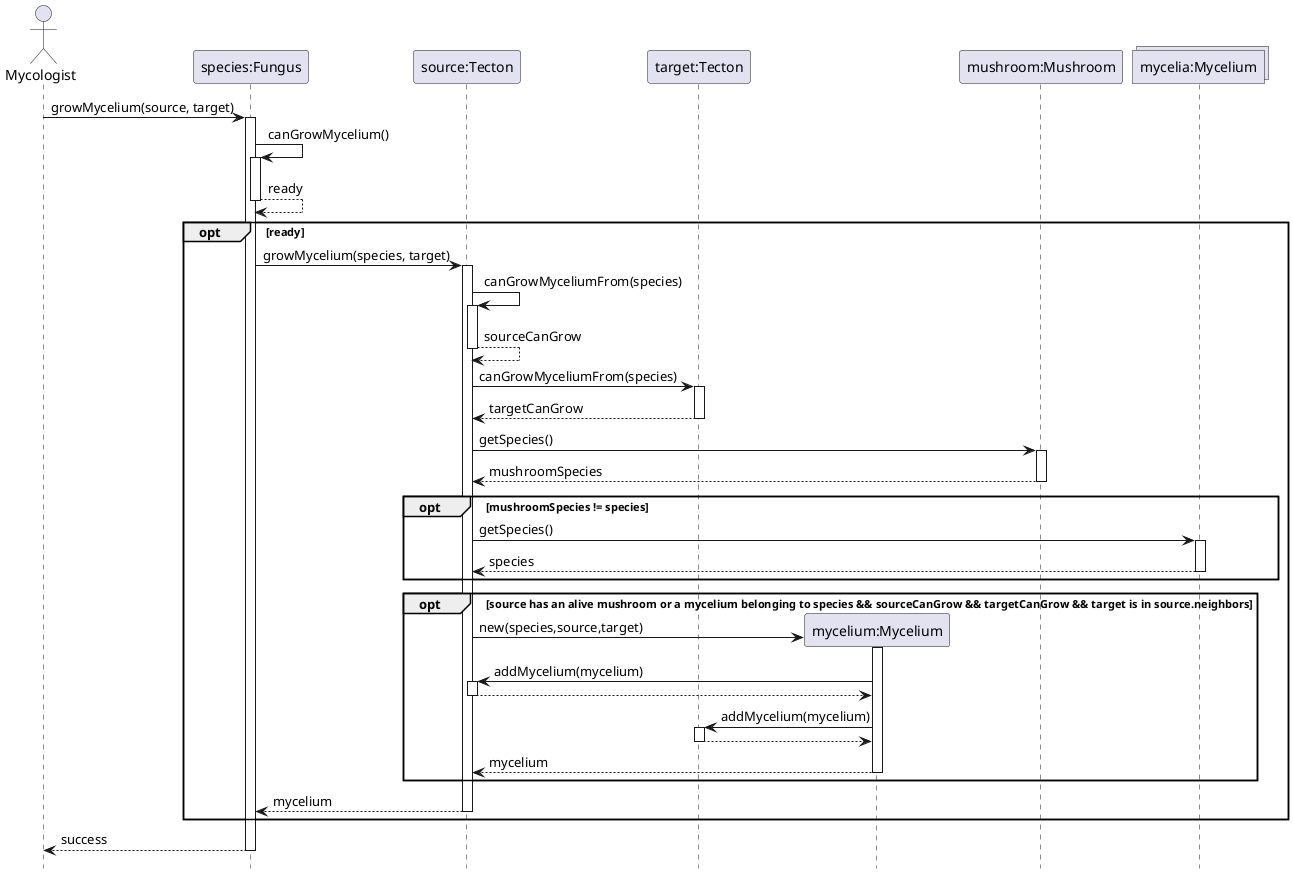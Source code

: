 @startuml Mycelium/mycelium-grow
hide footbox

actor Mycologist
participant "species:Fungus" as species
participant "source:Tecton" as source
participant "target:Tecton" as target
participant "mycelium:Mycelium" as mycelium
participant "mushroom:Mushroom" as mushroom
collections "mycelia:Mycelium" as mycelia

Mycologist -> species : growMycelium(source, target)
activate species

species -> species : canGrowMycelium()
activate species
return ready

opt ready
species -> source : growMycelium(species, target)
activate source
    source -> source : canGrowMyceliumFrom(species)
    activate source
    return sourceCanGrow

    source -> target : canGrowMyceliumFrom(species)
    activate target
    return targetCanGrow

    source -> mushroom : getSpecies()
    activate mushroom
    return mushroomSpecies

    opt mushroomSpecies != species
        source -> mycelia : getSpecies()
        activate mycelia
        return species
    end


    opt source has an alive mushroom or a mycelium belonging to species && sourceCanGrow && targetCanGrow && target is in source.neighbors
        create mycelium
        source -> mycelium : new(species,source,target)
        activate mycelium

        mycelium -> source : addMycelium(mycelium)
        activate source
        return

        mycelium -> target : addMycelium(mycelium)
        activate target
        return

        return mycelium
    end
return mycelium
end

return success
@enduml
